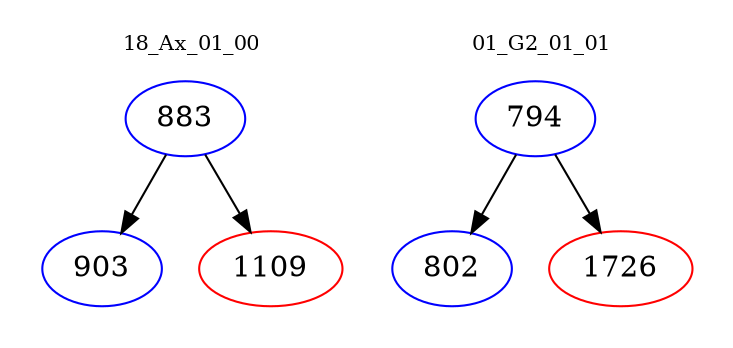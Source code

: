digraph{
subgraph cluster_0 {
color = white
label = "18_Ax_01_00";
fontsize=10;
T0_883 [label="883", color="blue"]
T0_883 -> T0_903 [color="black"]
T0_903 [label="903", color="blue"]
T0_883 -> T0_1109 [color="black"]
T0_1109 [label="1109", color="red"]
}
subgraph cluster_1 {
color = white
label = "01_G2_01_01";
fontsize=10;
T1_794 [label="794", color="blue"]
T1_794 -> T1_802 [color="black"]
T1_802 [label="802", color="blue"]
T1_794 -> T1_1726 [color="black"]
T1_1726 [label="1726", color="red"]
}
}
